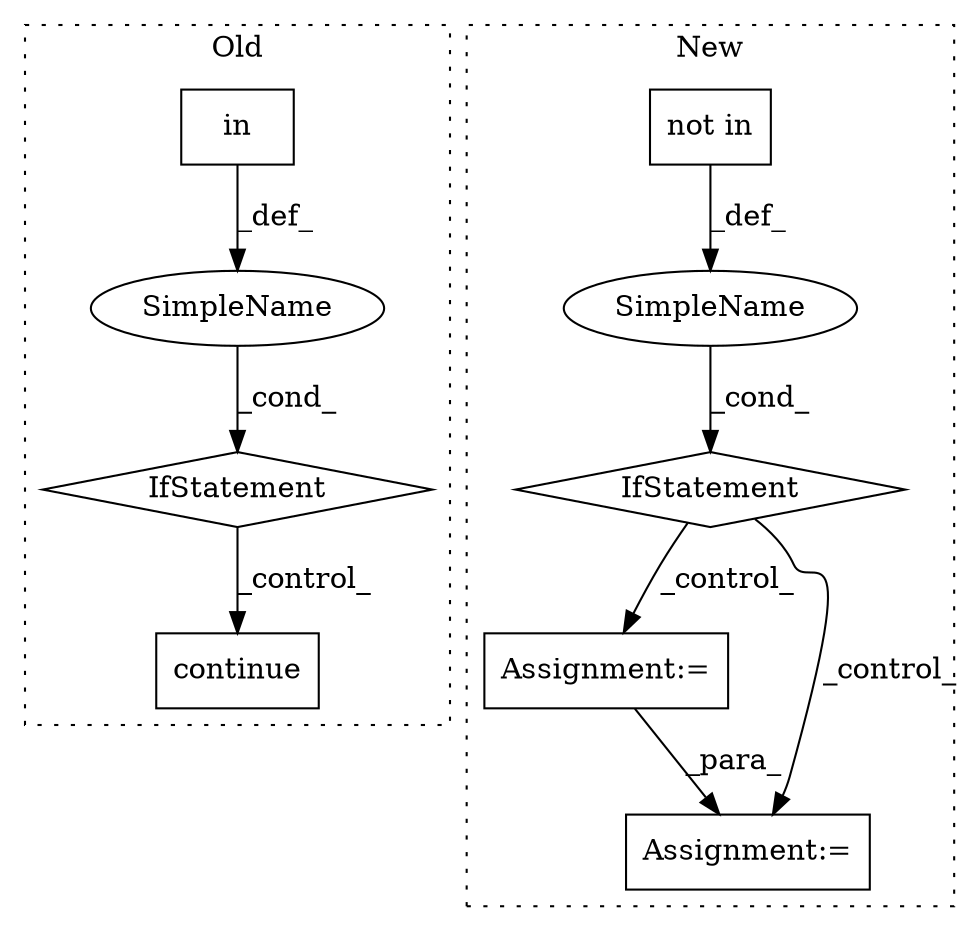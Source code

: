 digraph G {
subgraph cluster0 {
1 [label="continue" a="18" s="4666" l="9" shape="box"];
4 [label="IfStatement" a="25" s="4616,4654" l="10,2" shape="diamond"];
5 [label="SimpleName" a="42" s="" l="" shape="ellipse"];
6 [label="in" a="105" s="4626" l="28" shape="box"];
label = "Old";
style="dotted";
}
subgraph cluster1 {
2 [label="not in" a="108" s="4525" l="34" shape="box"];
3 [label="IfStatement" a="25" s="4515,4559" l="10,2" shape="diamond"];
7 [label="Assignment:=" a="7" s="4577" l="1" shape="box"];
8 [label="SimpleName" a="42" s="" l="" shape="ellipse"];
9 [label="Assignment:=" a="7" s="4827" l="22" shape="box"];
label = "New";
style="dotted";
}
2 -> 8 [label="_def_"];
3 -> 9 [label="_control_"];
3 -> 7 [label="_control_"];
4 -> 1 [label="_control_"];
5 -> 4 [label="_cond_"];
6 -> 5 [label="_def_"];
7 -> 9 [label="_para_"];
8 -> 3 [label="_cond_"];
}
